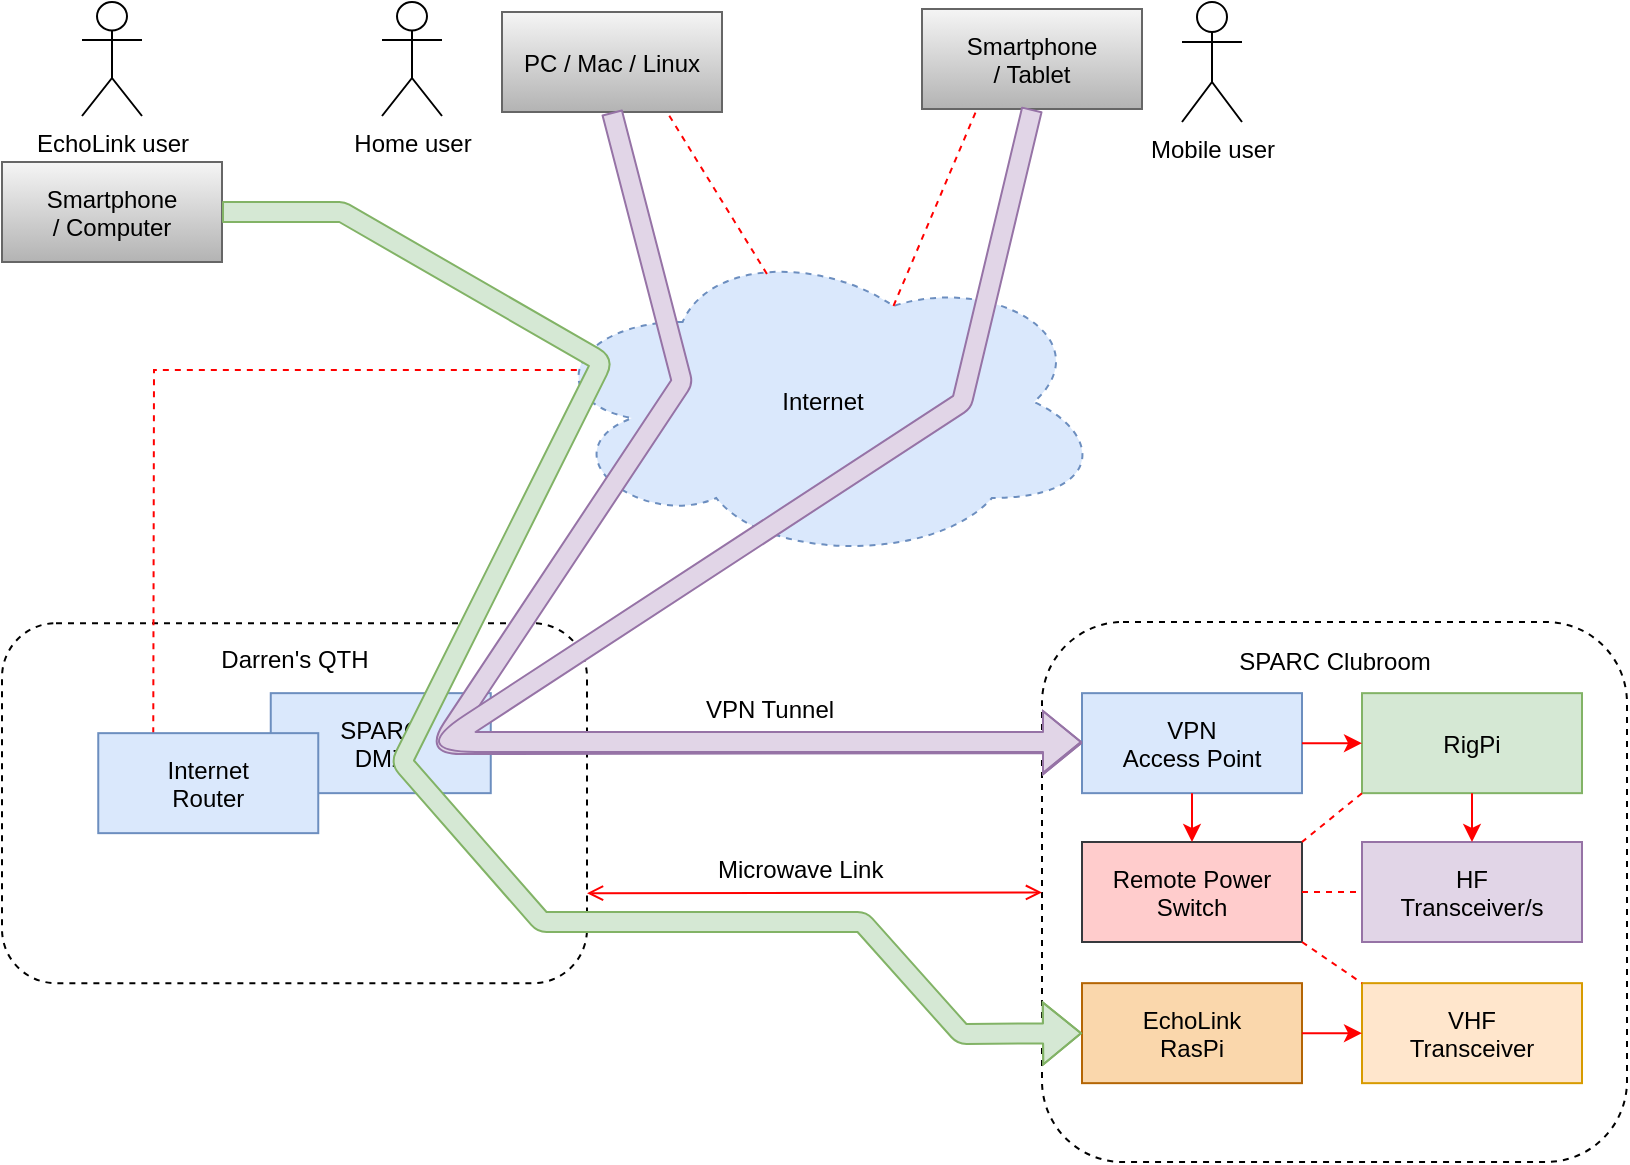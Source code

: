 <mxfile version="14.8.2" type="github" pages="2">
  <diagram id="jS-cDS1oIRtbwLw3VddK" name="Internet VPN access">
    <mxGraphModel dx="1366" dy="793" grid="1" gridSize="10" guides="1" tooltips="1" connect="1" arrows="1" fold="1" page="1" pageScale="1" pageWidth="850" pageHeight="1100" math="0" shadow="0">
      <root>
        <mxCell id="ji-ib_aXSgprgi3HlLDr-0" />
        <mxCell id="ji-ib_aXSgprgi3HlLDr-1" parent="ji-ib_aXSgprgi3HlLDr-0" />
        <mxCell id="u7onlK5NLSed9dLZQC4h-0" value="&lt;div&gt;Darren&#39;s QTH&lt;br&gt;&lt;/div&gt;&lt;div&gt;&lt;br&gt;&lt;/div&gt;&lt;div&gt;&lt;br&gt;&lt;/div&gt;&lt;div&gt;&lt;br&gt;&lt;/div&gt;&lt;div&gt;&lt;br&gt;&lt;/div&gt;&lt;div&gt;&lt;br&gt;&lt;/div&gt;&lt;div&gt;&lt;br&gt;&lt;/div&gt;&lt;div&gt;&lt;br&gt;&lt;/div&gt;&lt;div&gt;&lt;br&gt;&lt;/div&gt;&lt;div&gt;&lt;br&gt;&lt;/div&gt;&lt;div&gt;&lt;br&gt;&lt;/div&gt;" style="rounded=1;whiteSpace=wrap;html=1;dashed=1;" parent="ji-ib_aXSgprgi3HlLDr-1" vertex="1">
          <mxGeometry x="20" y="430.58" width="292.5" height="180" as="geometry" />
        </mxCell>
        <mxCell id="u7onlK5NLSed9dLZQC4h-1" value="&lt;div&gt;SPARC Clubroom&lt;/div&gt;&lt;div&gt;&lt;br&gt;&lt;/div&gt;&lt;div&gt;&lt;br&gt;&lt;/div&gt;&lt;div&gt;&lt;br&gt;&lt;/div&gt;&lt;div&gt;&lt;br&gt;&lt;/div&gt;&lt;div&gt;&lt;br&gt;&lt;/div&gt;&lt;div&gt;&lt;br&gt;&lt;/div&gt;&lt;div&gt;&lt;br&gt;&lt;/div&gt;&lt;div&gt;&lt;br&gt;&lt;/div&gt;&lt;div&gt;&lt;br&gt;&lt;/div&gt;&lt;div&gt;&lt;br&gt;&lt;/div&gt;&lt;div&gt;&lt;br&gt;&lt;/div&gt;&lt;div&gt;&lt;br&gt;&lt;/div&gt;&lt;div&gt;&lt;br&gt;&lt;/div&gt;&lt;div&gt;&lt;br&gt;&lt;/div&gt;&lt;div&gt;&lt;br&gt;&lt;/div&gt;&lt;div&gt;&lt;br&gt;&lt;/div&gt;" style="rounded=1;whiteSpace=wrap;html=1;dashed=1;" parent="ji-ib_aXSgprgi3HlLDr-1" vertex="1">
          <mxGeometry x="540" y="430" width="292.5" height="270" as="geometry" />
        </mxCell>
        <mxCell id="f65WajdW628cxdIKvrmd-12" value="Mobile user" style="shape=umlActor;verticalLabelPosition=bottom;verticalAlign=top;html=1;outlineConnect=0;" parent="ji-ib_aXSgprgi3HlLDr-1" vertex="1">
          <mxGeometry x="610" y="120" width="30" height="60" as="geometry" />
        </mxCell>
        <mxCell id="f65WajdW628cxdIKvrmd-13" value="Home user" style="shape=umlActor;verticalLabelPosition=bottom;verticalAlign=top;html=1;outlineConnect=0;" parent="ji-ib_aXSgprgi3HlLDr-1" vertex="1">
          <mxGeometry x="210" y="120" width="30" height="57" as="geometry" />
        </mxCell>
        <mxCell id="f65WajdW628cxdIKvrmd-23" value="Remote Power&#xa;Switch" style="fillColor=#ffcccc;strokeColor=#36393d;" parent="ji-ib_aXSgprgi3HlLDr-1" vertex="1">
          <mxGeometry x="560" y="540" width="110" height="50" as="geometry" />
        </mxCell>
        <mxCell id="f65WajdW628cxdIKvrmd-32" value="" style="endArrow=none;strokeColor=#FF0000;endFill=0;rounded=0;dashed=1;exitX=0.25;exitY=0;exitDx=0;exitDy=0;entryX=0.07;entryY=0.4;entryDx=0;entryDy=0;entryPerimeter=0;" parent="ji-ib_aXSgprgi3HlLDr-1" source="XMDBYqqmhY5Uk-i6FWlv-5" target="f65WajdW628cxdIKvrmd-38" edge="1">
          <mxGeometry relative="1" as="geometry">
            <mxPoint x="960" y="520.58" as="sourcePoint" />
            <mxPoint x="1250" y="405" as="targetPoint" />
            <Array as="points">
              <mxPoint x="96" y="304" />
            </Array>
          </mxGeometry>
        </mxCell>
        <mxCell id="f65WajdW628cxdIKvrmd-37" value="Microwave Link" style="text;whiteSpace=wrap;html=1;" parent="ji-ib_aXSgprgi3HlLDr-1" vertex="1">
          <mxGeometry x="375.59" y="540" width="110" height="20" as="geometry" />
        </mxCell>
        <mxCell id="f65WajdW628cxdIKvrmd-38" value="Internet" style="ellipse;shape=cloud;whiteSpace=wrap;html=1;dashed=1;rotation=0;fillColor=#dae8fc;strokeColor=#6c8ebf;" parent="ji-ib_aXSgprgi3HlLDr-1" vertex="1">
          <mxGeometry x="290" y="240.0" width="281.18" height="160" as="geometry" />
        </mxCell>
        <mxCell id="f65WajdW628cxdIKvrmd-3" value="Smartphone&#xa;/ Tablet" style="gradientColor=#b3b3b3;fillColor=#f5f5f5;strokeColor=#666666;" parent="ji-ib_aXSgprgi3HlLDr-1" vertex="1">
          <mxGeometry x="480" y="123.5" width="110" height="50" as="geometry" />
        </mxCell>
        <mxCell id="f65WajdW628cxdIKvrmd-5" value="PC / Mac / Linux" style="gradientColor=#b3b3b3;fillColor=#f5f5f5;strokeColor=#666666;" parent="ji-ib_aXSgprgi3HlLDr-1" vertex="1">
          <mxGeometry x="270" y="125" width="110" height="50" as="geometry" />
        </mxCell>
        <mxCell id="f65WajdW628cxdIKvrmd-8" value="RigPi" style="fillColor=#d5e8d4;strokeColor=#82b366;" parent="ji-ib_aXSgprgi3HlLDr-1" vertex="1">
          <mxGeometry x="700" y="465.58" width="110" height="50" as="geometry" />
        </mxCell>
        <mxCell id="u7onlK5NLSed9dLZQC4h-2" value="" style="endArrow=open;html=1;exitX=1;exitY=0.75;exitDx=0;exitDy=0;rounded=0;strokeColor=#FF0000;endFill=1;startArrow=open;startFill=0;" parent="ji-ib_aXSgprgi3HlLDr-1" source="u7onlK5NLSed9dLZQC4h-0" target="u7onlK5NLSed9dLZQC4h-1" edge="1">
          <mxGeometry width="50" height="50" relative="1" as="geometry">
            <mxPoint x="300" y="470" as="sourcePoint" />
            <mxPoint x="350" y="420" as="targetPoint" />
          </mxGeometry>
        </mxCell>
        <mxCell id="f65WajdW628cxdIKvrmd-18" value="HF&#xa;Transceiver/s" style="fillColor=#e1d5e7;strokeColor=#9673a6;" parent="ji-ib_aXSgprgi3HlLDr-1" vertex="1">
          <mxGeometry x="700" y="540" width="110" height="50" as="geometry" />
        </mxCell>
        <mxCell id="XMDBYqqmhY5Uk-i6FWlv-0" value="VPN&#xa;Access Point" style="fillColor=#dae8fc;strokeColor=#6c8ebf;" parent="ji-ib_aXSgprgi3HlLDr-1" vertex="1">
          <mxGeometry x="560" y="465.58" width="110" height="50" as="geometry" />
        </mxCell>
        <mxCell id="XMDBYqqmhY5Uk-i6FWlv-3" value="VPN Tunnel" style="text;whiteSpace=wrap;html=1;" parent="ji-ib_aXSgprgi3HlLDr-1" vertex="1">
          <mxGeometry x="370" y="460" width="110" height="20" as="geometry" />
        </mxCell>
        <mxCell id="XMDBYqqmhY5Uk-i6FWlv-6" value="SPARC&#xa;DMZ" style="fillColor=#dae8fc;strokeColor=#6c8ebf;" parent="ji-ib_aXSgprgi3HlLDr-1" vertex="1">
          <mxGeometry x="154.38" y="465.58" width="110" height="50" as="geometry" />
        </mxCell>
        <mxCell id="XMDBYqqmhY5Uk-i6FWlv-5" value="Internet&#xa;Router" style="fillColor=#dae8fc;strokeColor=#6c8ebf;" parent="ji-ib_aXSgprgi3HlLDr-1" vertex="1">
          <mxGeometry x="68.13" y="485.58" width="110" height="50" as="geometry" />
        </mxCell>
        <mxCell id="XMDBYqqmhY5Uk-i6FWlv-8" value="" style="shape=flexArrow;endArrow=classic;html=1;strokeColor=#9673a6;entryX=0;entryY=0.5;entryDx=0;entryDy=0;exitX=0.5;exitY=1;exitDx=0;exitDy=0;fillColor=#e1d5e7;" parent="ji-ib_aXSgprgi3HlLDr-1" source="f65WajdW628cxdIKvrmd-5" target="XMDBYqqmhY5Uk-i6FWlv-0" edge="1">
          <mxGeometry width="50" height="50" relative="1" as="geometry">
            <mxPoint x="170" y="400" as="sourcePoint" />
            <mxPoint x="220" y="350" as="targetPoint" />
            <Array as="points">
              <mxPoint x="360" y="310" />
              <mxPoint x="240" y="491" />
            </Array>
          </mxGeometry>
        </mxCell>
        <mxCell id="XMDBYqqmhY5Uk-i6FWlv-9" value="" style="shape=flexArrow;endArrow=classic;html=1;strokeColor=#9673a6;exitX=0.5;exitY=1;exitDx=0;exitDy=0;fillColor=#e1d5e7;" parent="ji-ib_aXSgprgi3HlLDr-1" source="f65WajdW628cxdIKvrmd-3" edge="1">
          <mxGeometry width="50" height="50" relative="1" as="geometry">
            <mxPoint x="335" y="185" as="sourcePoint" />
            <mxPoint x="560" y="490" as="targetPoint" />
            <Array as="points">
              <mxPoint x="500" y="320" />
              <mxPoint x="240" y="490" />
            </Array>
          </mxGeometry>
        </mxCell>
        <mxCell id="XMDBYqqmhY5Uk-i6FWlv-13" value="" style="endArrow=none;strokeColor=#FF0000;endFill=0;rounded=0;dashed=1;exitX=0.625;exitY=0.2;exitDx=0;exitDy=0;entryX=0.25;entryY=1;entryDx=0;entryDy=0;exitPerimeter=0;" parent="ji-ib_aXSgprgi3HlLDr-1" source="f65WajdW628cxdIKvrmd-38" target="f65WajdW628cxdIKvrmd-3" edge="1">
          <mxGeometry relative="1" as="geometry">
            <mxPoint x="105.63" y="495.58" as="sourcePoint" />
            <mxPoint x="319.683" y="314" as="targetPoint" />
            <Array as="points" />
          </mxGeometry>
        </mxCell>
        <mxCell id="XMDBYqqmhY5Uk-i6FWlv-14" value="" style="endArrow=none;strokeColor=#FF0000;endFill=0;rounded=0;dashed=1;entryX=0.75;entryY=1;entryDx=0;entryDy=0;exitX=0.4;exitY=0.1;exitDx=0;exitDy=0;exitPerimeter=0;" parent="ji-ib_aXSgprgi3HlLDr-1" source="f65WajdW628cxdIKvrmd-38" target="f65WajdW628cxdIKvrmd-5" edge="1">
          <mxGeometry relative="1" as="geometry">
            <mxPoint x="475.737" y="282" as="sourcePoint" />
            <mxPoint x="517.5" y="183.5" as="targetPoint" />
            <Array as="points" />
          </mxGeometry>
        </mxCell>
        <mxCell id="LylueIG8zUCUzqsILo99-1" value="" style="endArrow=classic;html=1;strokeColor=#FF0000;entryX=0;entryY=0.5;entryDx=0;entryDy=0;exitX=1;exitY=0.5;exitDx=0;exitDy=0;" parent="ji-ib_aXSgprgi3HlLDr-1" source="XMDBYqqmhY5Uk-i6FWlv-0" target="f65WajdW628cxdIKvrmd-8" edge="1">
          <mxGeometry width="50" height="50" relative="1" as="geometry">
            <mxPoint x="620" y="470" as="sourcePoint" />
            <mxPoint x="670" y="420" as="targetPoint" />
          </mxGeometry>
        </mxCell>
        <mxCell id="LylueIG8zUCUzqsILo99-2" value="" style="endArrow=classic;html=1;strokeColor=#FF0000;entryX=0.5;entryY=0;entryDx=0;entryDy=0;exitX=0.5;exitY=1;exitDx=0;exitDy=0;" parent="ji-ib_aXSgprgi3HlLDr-1" source="XMDBYqqmhY5Uk-i6FWlv-0" target="f65WajdW628cxdIKvrmd-23" edge="1">
          <mxGeometry width="50" height="50" relative="1" as="geometry">
            <mxPoint x="420" y="730" as="sourcePoint" />
            <mxPoint x="470" y="680" as="targetPoint" />
          </mxGeometry>
        </mxCell>
        <mxCell id="LylueIG8zUCUzqsILo99-3" value="" style="endArrow=classic;html=1;strokeColor=#FF0000;entryX=0.5;entryY=0;entryDx=0;entryDy=0;exitX=0.5;exitY=1;exitDx=0;exitDy=0;" parent="ji-ib_aXSgprgi3HlLDr-1" source="f65WajdW628cxdIKvrmd-8" target="f65WajdW628cxdIKvrmd-18" edge="1">
          <mxGeometry width="50" height="50" relative="1" as="geometry">
            <mxPoint x="625" y="525.58" as="sourcePoint" />
            <mxPoint x="625" y="550" as="targetPoint" />
          </mxGeometry>
        </mxCell>
        <mxCell id="LylueIG8zUCUzqsILo99-4" value="" style="endArrow=none;strokeColor=#FF0000;endFill=0;rounded=0;dashed=1;exitX=1;exitY=0.5;exitDx=0;exitDy=0;entryX=0;entryY=0.5;entryDx=0;entryDy=0;" parent="ji-ib_aXSgprgi3HlLDr-1" source="f65WajdW628cxdIKvrmd-23" target="f65WajdW628cxdIKvrmd-18" edge="1">
          <mxGeometry relative="1" as="geometry">
            <mxPoint x="475.737" y="282" as="sourcePoint" />
            <mxPoint x="517.5" y="183.5" as="targetPoint" />
            <Array as="points" />
          </mxGeometry>
        </mxCell>
        <mxCell id="LylueIG8zUCUzqsILo99-5" value="" style="endArrow=none;strokeColor=#FF0000;endFill=0;rounded=0;dashed=1;exitX=0;exitY=1;exitDx=0;exitDy=0;entryX=1;entryY=0;entryDx=0;entryDy=0;" parent="ji-ib_aXSgprgi3HlLDr-1" source="f65WajdW628cxdIKvrmd-8" target="f65WajdW628cxdIKvrmd-23" edge="1">
          <mxGeometry relative="1" as="geometry">
            <mxPoint x="485.737" y="292" as="sourcePoint" />
            <mxPoint x="527.5" y="193.5" as="targetPoint" />
            <Array as="points" />
          </mxGeometry>
        </mxCell>
        <mxCell id="xScDZKgTjF2csaJQ4rmY-0" value="EchoLink user" style="shape=umlActor;verticalLabelPosition=bottom;verticalAlign=top;html=1;outlineConnect=0;" parent="ji-ib_aXSgprgi3HlLDr-1" vertex="1">
          <mxGeometry x="60.0" y="120" width="30" height="57" as="geometry" />
        </mxCell>
        <mxCell id="xScDZKgTjF2csaJQ4rmY-1" value="Smartphone&#xa;/ Computer" style="gradientColor=#b3b3b3;fillColor=#f5f5f5;strokeColor=#666666;" parent="ji-ib_aXSgprgi3HlLDr-1" vertex="1">
          <mxGeometry x="20" y="200" width="110" height="50" as="geometry" />
        </mxCell>
        <mxCell id="xScDZKgTjF2csaJQ4rmY-2" value="EchoLink&#xa;RasPi" style="fillColor=#fad7ac;strokeColor=#b46504;" parent="ji-ib_aXSgprgi3HlLDr-1" vertex="1">
          <mxGeometry x="560" y="610.58" width="110" height="50" as="geometry" />
        </mxCell>
        <mxCell id="xScDZKgTjF2csaJQ4rmY-3" value="VHF&#xa;Transceiver" style="fillColor=#ffe6cc;strokeColor=#d79b00;" parent="ji-ib_aXSgprgi3HlLDr-1" vertex="1">
          <mxGeometry x="700" y="610.58" width="110" height="50" as="geometry" />
        </mxCell>
        <mxCell id="xScDZKgTjF2csaJQ4rmY-4" value="" style="shape=flexArrow;endArrow=classic;html=1;strokeColor=#82b366;entryX=0;entryY=0.5;entryDx=0;entryDy=0;exitX=1;exitY=0.5;exitDx=0;exitDy=0;fillColor=#d5e8d4;" parent="ji-ib_aXSgprgi3HlLDr-1" source="xScDZKgTjF2csaJQ4rmY-1" target="xScDZKgTjF2csaJQ4rmY-2" edge="1">
          <mxGeometry width="50" height="50" relative="1" as="geometry">
            <mxPoint x="335" y="185" as="sourcePoint" />
            <mxPoint x="570" y="500.58" as="targetPoint" />
            <Array as="points">
              <mxPoint x="190" y="225" />
              <mxPoint x="320" y="300" />
              <mxPoint x="220" y="500" />
              <mxPoint x="290" y="580" />
              <mxPoint x="450" y="580" />
              <mxPoint x="500" y="636" />
            </Array>
          </mxGeometry>
        </mxCell>
        <mxCell id="xScDZKgTjF2csaJQ4rmY-5" value="" style="endArrow=none;strokeColor=#FF0000;endFill=0;rounded=0;dashed=1;exitX=1;exitY=1;exitDx=0;exitDy=0;entryX=0;entryY=0;entryDx=0;entryDy=0;" parent="ji-ib_aXSgprgi3HlLDr-1" source="f65WajdW628cxdIKvrmd-23" target="xScDZKgTjF2csaJQ4rmY-3" edge="1">
          <mxGeometry relative="1" as="geometry">
            <mxPoint x="680" y="575" as="sourcePoint" />
            <mxPoint x="710" y="575" as="targetPoint" />
            <Array as="points" />
          </mxGeometry>
        </mxCell>
        <mxCell id="xScDZKgTjF2csaJQ4rmY-6" value="" style="endArrow=classic;html=1;strokeColor=#FF0000;entryX=0;entryY=0.5;entryDx=0;entryDy=0;exitX=1;exitY=0.5;exitDx=0;exitDy=0;" parent="ji-ib_aXSgprgi3HlLDr-1" source="xScDZKgTjF2csaJQ4rmY-2" target="xScDZKgTjF2csaJQ4rmY-3" edge="1">
          <mxGeometry width="50" height="50" relative="1" as="geometry">
            <mxPoint x="680" y="500.58" as="sourcePoint" />
            <mxPoint x="710" y="500.58" as="targetPoint" />
          </mxGeometry>
        </mxCell>
      </root>
    </mxGraphModel>
  </diagram>
  <diagram name="Component model" id="e7e014a7-5840-1c2e-5031-d8a46d1fe8dd">
    <mxGraphModel dx="1366" dy="793" grid="1" gridSize="10" guides="1" tooltips="1" connect="1" arrows="1" fold="1" page="1" pageScale="1" pageWidth="1169" pageHeight="826" background="none" math="0" shadow="0">
      <root>
        <mxCell id="0" />
        <mxCell id="1" parent="0" />
        <mxCell id="Jatx1Sg0KDeG-h9sxKiy-35" value="&lt;div&gt;Raspberry Pi&lt;/div&gt;&lt;div&gt;&lt;br&gt;&lt;/div&gt;&lt;div&gt;&lt;br&gt;&lt;/div&gt;&lt;div&gt;&lt;br&gt;&lt;/div&gt;&lt;div&gt;&lt;br&gt;&lt;/div&gt;&lt;div&gt;&lt;br&gt;&lt;/div&gt;" style="rounded=1;whiteSpace=wrap;html=1;dashed=1;" parent="1" vertex="1">
          <mxGeometry x="785" y="670" width="160" height="102.99" as="geometry" />
        </mxCell>
        <mxCell id="2" value="Remote users" style="swimlane;whiteSpace=wrap" parent="1" vertex="1">
          <mxGeometry x="164.5" y="128" width="280" height="662" as="geometry" />
        </mxCell>
        <mxCell id="7" value="Smartphone" style="gradientColor=#b3b3b3;fillColor=#f5f5f5;strokeColor=#666666;" parent="2" vertex="1">
          <mxGeometry x="105.5" y="72" width="110" height="50" as="geometry" />
        </mxCell>
        <mxCell id="8" value="Tablet / iPad" style="gradientColor=#b3b3b3;fillColor=#f5f5f5;strokeColor=#666666;" parent="2" vertex="1">
          <mxGeometry x="105.5" y="182" width="110" height="50" as="geometry" />
        </mxCell>
        <mxCell id="10" value="PC / Mac / Linux" style="gradientColor=#b3b3b3;fillColor=#f5f5f5;strokeColor=#666666;" parent="2" vertex="1">
          <mxGeometry x="105.5" y="292" width="110" height="50" as="geometry" />
        </mxCell>
        <mxCell id="OGV8DVCKY-BIK93FE5To-33" value="EchoLink user" style="shape=umlActor;verticalLabelPosition=bottom;verticalAlign=top;html=1;outlineConnect=0;" parent="2" vertex="1">
          <mxGeometry x="35.5" y="562" width="30" height="57" as="geometry" />
        </mxCell>
        <mxCell id="-9qf--mRqviZXtkBYHyY-33" value="Smartphone&#xa;/ Computer" style="gradientColor=#b3b3b3;fillColor=#f5f5f5;strokeColor=#666666;" parent="2" vertex="1">
          <mxGeometry x="105.5" y="582" width="110" height="50" as="geometry" />
        </mxCell>
        <mxCell id="5Iyu8BX9_2CVJd1CaVNz-55" value="VPN&#xa;Client" style="fillColor=#dae8fc;strokeColor=#6c8ebf;" parent="2" vertex="1">
          <mxGeometry x="185.5" y="112" width="44.5" height="28" as="geometry" />
        </mxCell>
        <mxCell id="5Iyu8BX9_2CVJd1CaVNz-57" value="VPN&#xa;Client" style="fillColor=#dae8fc;strokeColor=#6c8ebf;" parent="2" vertex="1">
          <mxGeometry x="185.5" y="332" width="44.5" height="28" as="geometry" />
        </mxCell>
        <mxCell id="ltifgHDbydr0pbYG_te0-41" value="Digi&#xa;Modes" style="fillColor=#ffff88;strokeColor=#36393d;" parent="2" vertex="1">
          <mxGeometry x="141" y="388" width="44.5" height="28" as="geometry" />
        </mxCell>
        <mxCell id="ltifgHDbydr0pbYG_te0-42" value="Mumble&#xa;Client" style="fillColor=#d5e8d4;strokeColor=#82b366;gradientColor=#97d077;" parent="2" vertex="1">
          <mxGeometry x="141" y="112" width="44.5" height="28" as="geometry" />
        </mxCell>
        <mxCell id="ltifgHDbydr0pbYG_te0-43" value="Web&#xa;Browser" style="fillColor=#dae8fc;strokeColor=#6c8ebf;gradientColor=#7ea6e0;" parent="2" vertex="1">
          <mxGeometry x="96.5" y="112" width="44.5" height="28" as="geometry" />
        </mxCell>
        <mxCell id="ltifgHDbydr0pbYG_te0-44" value="Mumble&#xa;Client" style="fillColor=#d5e8d4;strokeColor=#82b366;gradientColor=#97d077;" parent="2" vertex="1">
          <mxGeometry x="141" y="222" width="44.5" height="28" as="geometry" />
        </mxCell>
        <mxCell id="ltifgHDbydr0pbYG_te0-45" value="Web&#xa;Browser" style="fillColor=#dae8fc;strokeColor=#6c8ebf;gradientColor=#7ea6e0;" parent="2" vertex="1">
          <mxGeometry x="96.5" y="222" width="44.5" height="28" as="geometry" />
        </mxCell>
        <mxCell id="ltifgHDbydr0pbYG_te0-46" value="Mumble&#xa;Client" style="fillColor=#d5e8d4;strokeColor=#82b366;gradientColor=#97d077;" parent="2" vertex="1">
          <mxGeometry x="141" y="332" width="44.5" height="28" as="geometry" />
        </mxCell>
        <mxCell id="ltifgHDbydr0pbYG_te0-47" value="Web&#xa;Browser" style="fillColor=#dae8fc;strokeColor=#6c8ebf;gradientColor=#7ea6e0;" parent="2" vertex="1">
          <mxGeometry x="96.5" y="332" width="44.5" height="28" as="geometry" />
        </mxCell>
        <mxCell id="ltifgHDbydr0pbYG_te0-49" value="VNC&#xa;Client" style="fillColor=#f8cecc;strokeColor=#b85450;gradientColor=#ea6b66;" parent="2" vertex="1">
          <mxGeometry x="95.5" y="360" width="44.5" height="28" as="geometry" />
        </mxCell>
        <mxCell id="ltifgHDbydr0pbYG_te0-52" value="VNC&#xa;Client" style="fillColor=#f8cecc;strokeColor=#b85450;gradientColor=#ea6b66;" parent="2" vertex="1">
          <mxGeometry x="95.5" y="250" width="44.5" height="28" as="geometry" />
        </mxCell>
        <mxCell id="4Cmd69NsPVWSAvO28QD8-42" value="Home user" style="shape=umlActor;verticalLabelPosition=bottom;verticalAlign=top;html=1;outlineConnect=0;" parent="2" vertex="1">
          <mxGeometry x="35.5" y="250" width="30" height="57" as="geometry" />
        </mxCell>
        <mxCell id="ltifgHDbydr0pbYG_te0-55" value="VH&#xa;Client" style="fillColor=#f5f5f5;strokeColor=#666666;gradientColor=#b3b3b3;" parent="2" vertex="1">
          <mxGeometry x="95.5" y="388" width="44.5" height="28" as="geometry" />
        </mxCell>
        <mxCell id="3" value="Rig Control" style="swimlane;whiteSpace=wrap" parent="1" vertex="1">
          <mxGeometry x="725" y="128" width="280" height="662" as="geometry" />
        </mxCell>
        <mxCell id="Jatx1Sg0KDeG-h9sxKiy-33" value="EchoLink&#xa;Server" style="fillColor=#ffcd28;strokeColor=#d79b00;gradientColor=#ffa500;" parent="3" vertex="1">
          <mxGeometry x="85.5" y="582" width="110" height="50" as="geometry" />
        </mxCell>
        <mxCell id="5Iyu8BX9_2CVJd1CaVNz-58" value="" style="rounded=1;whiteSpace=wrap;html=1;dashed=1;" parent="3" vertex="1">
          <mxGeometry x="-160" y="210" width="240" height="100" as="geometry" />
        </mxCell>
        <mxCell id="4Cmd69NsPVWSAvO28QD8-57" value="&lt;div&gt;Raspberry Pi&lt;/div&gt;&lt;div&gt;&lt;br&gt;&lt;/div&gt;&lt;div&gt;&lt;br&gt;&lt;/div&gt;&lt;div&gt;&lt;br&gt;&lt;/div&gt;&lt;div&gt;&lt;br&gt;&lt;/div&gt;&lt;div&gt;&lt;br&gt;&lt;/div&gt;&lt;div&gt;&lt;br&gt;&lt;/div&gt;&lt;div&gt;&lt;br&gt;&lt;/div&gt;&lt;div&gt;&lt;br&gt;&lt;/div&gt;&lt;div&gt;&lt;br&gt;&lt;/div&gt;&lt;div&gt;&lt;br&gt;&lt;/div&gt;&lt;div&gt;&lt;br&gt;&lt;/div&gt;&lt;div&gt;&lt;br&gt;&lt;/div&gt;&lt;div&gt;&lt;br&gt;&lt;/div&gt;&lt;div&gt;&lt;br&gt;&lt;/div&gt;&lt;div&gt;&lt;br&gt;&lt;/div&gt;&lt;div&gt;&lt;br&gt;&lt;/div&gt;&lt;div&gt;&lt;br&gt;&lt;/div&gt;&lt;div&gt;&lt;br&gt;&lt;/div&gt;&lt;div&gt;&lt;br&gt;&lt;/div&gt;&lt;div&gt;&lt;br&gt;&lt;/div&gt;&lt;div&gt;&lt;br&gt;&lt;/div&gt;" style="rounded=1;whiteSpace=wrap;html=1;dashed=1;" parent="3" vertex="1">
          <mxGeometry x="60" y="82" width="160" height="340" as="geometry" />
        </mxCell>
        <mxCell id="16" value="Mumble&#xa;VOIP Server" style="fillColor=#d5e8d4;strokeColor=#82b366;gradientColor=#97d077;" parent="3" vertex="1">
          <mxGeometry x="85" y="194" width="110" height="50" as="geometry" />
        </mxCell>
        <mxCell id="18" value="VNC&#xa;Desktop" style="fillColor=#f8cecc;strokeColor=#b85450;gradientColor=#ea6b66;" parent="3" vertex="1">
          <mxGeometry x="85" y="274" width="110" height="50" as="geometry" />
        </mxCell>
        <mxCell id="30" value="VH-USB&#xa;Server" style="fillColor=#f5f5f5;strokeColor=#666666;gradientColor=#b3b3b3;" parent="3" vertex="1">
          <mxGeometry x="85" y="354" width="110" height="50" as="geometry" />
        </mxCell>
        <mxCell id="ltifgHDbydr0pbYG_te0-33" value="RigPi&#xa;Web interface" style="fillColor=#dae8fc;strokeColor=#6c8ebf;gradientColor=#7ea6e0;" parent="3" vertex="1">
          <mxGeometry x="85" y="112" width="110" height="50" as="geometry" />
        </mxCell>
        <mxCell id="ltifgHDbydr0pbYG_te0-40" value="Digi&#xa;Modes" style="fillColor=#ffff88;strokeColor=#36393d;" parent="3" vertex="1">
          <mxGeometry x="165" y="310" width="44.5" height="28" as="geometry" />
        </mxCell>
        <mxCell id="LdQ5FyRylXNJH5AN5xei-41" value="&lt;div&gt;Node Red&lt;/div&gt;&lt;div&gt;(Controls)&lt;br&gt;&lt;/div&gt;" style="shape=hexagon;perimeter=hexagonPerimeter2;whiteSpace=wrap;html=1;fixedSize=1;fillColor=#f8cecc;strokeColor=#b85450;" vertex="1" parent="3">
          <mxGeometry x="45" y="442" width="87" height="40" as="geometry" />
        </mxCell>
        <mxCell id="LdQ5FyRylXNJH5AN5xei-43" value="" style="endArrow=none;endFill=0;rounded=1;dashed=1;entryX=1;entryY=0.5;entryDx=0;entryDy=0;exitX=0.5;exitY=1;exitDx=0;exitDy=0;strokeColor=#CC6600;" edge="1" parent="3" source="4Cmd69NsPVWSAvO28QD8-57" target="LdQ5FyRylXNJH5AN5xei-41">
          <mxGeometry relative="1" as="geometry">
            <mxPoint x="184.08" y="430.98" as="sourcePoint" />
            <mxPoint x="262.5" y="482" as="targetPoint" />
            <Array as="points">
              <mxPoint x="145" y="462" />
            </Array>
          </mxGeometry>
        </mxCell>
        <mxCell id="4" value="Club Station" style="swimlane;whiteSpace=wrap" parent="1" vertex="1">
          <mxGeometry x="1004.5" y="128" width="280" height="662" as="geometry" />
        </mxCell>
        <mxCell id="Jatx1Sg0KDeG-h9sxKiy-34" value="Alinco VHF&#xa;DR-135" style="fillColor=#e6d0de;strokeColor=#996185;gradientColor=#d5739d;" parent="4" vertex="1">
          <mxGeometry x="95.5" y="582" width="110" height="50" as="geometry" />
        </mxCell>
        <mxCell id="4Cmd69NsPVWSAvO28QD8-48" value="Icom&#xa;IC-7300" style="fillColor=#e6d0de;strokeColor=#996185;gradientColor=#d5739d;" parent="4" vertex="1">
          <mxGeometry x="95.5" y="182" width="110" height="50" as="geometry" />
        </mxCell>
        <mxCell id="4Cmd69NsPVWSAvO28QD8-49" value="Yaesu&#xa;FT-991A" style="fillColor=#e6d0de;strokeColor=#996185;gradientColor=#d5739d;" parent="4" vertex="1">
          <mxGeometry x="95.5" y="262" width="110" height="50" as="geometry" />
        </mxCell>
        <mxCell id="4Cmd69NsPVWSAvO28QD8-73" value="Antenna&#xa;Rotator" style="fillColor=#fff2cc;strokeColor=#d6b656;gradientColor=#ffd966;" parent="4" vertex="1">
          <mxGeometry x="95.5" y="342" width="110" height="50" as="geometry" />
        </mxCell>
        <mxCell id="4Cmd69NsPVWSAvO28QD8-75" value="" style="endArrow=none;strokeColor=#CC6600;rounded=1;dashed=1;exitX=1;exitY=0.5;exitDx=0;exitDy=0;endFill=0;" parent="4" source="4Cmd69NsPVWSAvO28QD8-49" edge="1">
          <mxGeometry relative="1" as="geometry">
            <mxPoint x="15.5" y="412" as="sourcePoint" />
            <mxPoint x="245.5" y="287" as="targetPoint" />
            <Array as="points" />
          </mxGeometry>
        </mxCell>
        <mxCell id="LdQ5FyRylXNJH5AN5xei-45" value="Antenna&#xa;Switch" style="fillColor=#fff2cc;strokeColor=#d6b656;gradientColor=#ffd966;" vertex="1" parent="4">
          <mxGeometry x="95.5" y="422" width="110" height="50" as="geometry" />
        </mxCell>
        <mxCell id="4Cmd69NsPVWSAvO28QD8-41" value="Mobile user" style="shape=umlActor;verticalLabelPosition=bottom;verticalAlign=top;html=1;outlineConnect=0;" parent="1" vertex="1">
          <mxGeometry x="200" y="260" width="30" height="60" as="geometry" />
        </mxCell>
        <mxCell id="4Cmd69NsPVWSAvO28QD8-50" value="Network Access" style="swimlane;whiteSpace=wrap" parent="1" vertex="1">
          <mxGeometry x="445" y="128" width="280" height="662" as="geometry" />
        </mxCell>
        <mxCell id="4Cmd69NsPVWSAvO28QD8-59" value="&lt;div&gt;Internet&lt;/div&gt;&lt;div&gt;&lt;br&gt;&lt;/div&gt;&lt;div&gt;&lt;br&gt;&lt;/div&gt;" style="ellipse;shape=cloud;whiteSpace=wrap;html=1;dashed=1;rotation=0;fillColor=#dae8fc;strokeColor=#6c8ebf;" parent="4Cmd69NsPVWSAvO28QD8-50" vertex="1">
          <mxGeometry x="13.11" y="-30" width="86.89" height="690" as="geometry" />
        </mxCell>
        <mxCell id="5Iyu8BX9_2CVJd1CaVNz-33" value="&lt;div&gt;Darren&#39;s QTH&lt;br&gt;&lt;/div&gt;&lt;div&gt;&lt;br&gt;&lt;/div&gt;&lt;div&gt;&lt;br&gt;&lt;/div&gt;&lt;div&gt;&lt;br&gt;&lt;/div&gt;&lt;div&gt;&lt;br&gt;&lt;/div&gt;&lt;div&gt;&lt;br&gt;&lt;/div&gt;&lt;div&gt;&lt;br&gt;&lt;/div&gt;&lt;div&gt;&lt;br&gt;&lt;/div&gt;" style="rounded=1;whiteSpace=wrap;html=1;dashed=1;" parent="4Cmd69NsPVWSAvO28QD8-50" vertex="1">
          <mxGeometry x="45" y="382" width="213.75" height="128" as="geometry" />
        </mxCell>
        <mxCell id="5Iyu8BX9_2CVJd1CaVNz-34" value="SPARC&#xa;DMZ" style="fillColor=#dae8fc;strokeColor=#6c8ebf;" parent="4Cmd69NsPVWSAvO28QD8-50" vertex="1">
          <mxGeometry x="136.25" y="442" width="110" height="50" as="geometry" />
        </mxCell>
        <mxCell id="5Iyu8BX9_2CVJd1CaVNz-35" value="Internet&#xa;Router" style="fillColor=#dae8fc;strokeColor=#6c8ebf;" parent="4Cmd69NsPVWSAvO28QD8-50" vertex="1">
          <mxGeometry x="56.25" y="412" width="110" height="50" as="geometry" />
        </mxCell>
        <mxCell id="4Cmd69NsPVWSAvO28QD8-62" value="" style="shape=cylinder3;whiteSpace=wrap;html=1;boundedLbl=1;backgroundOutline=1;size=5.245;dashed=1;rotation=-90;fillColor=#b1ddf0;strokeColor=#10739e;" parent="4Cmd69NsPVWSAvO28QD8-50" vertex="1">
          <mxGeometry x="118.54" y="128.58" width="31.84" height="262.83" as="geometry" />
        </mxCell>
        <mxCell id="5Iyu8BX9_2CVJd1CaVNz-52" value="" style="endArrow=classic;html=1;entryX=0.5;entryY=1;entryDx=0;entryDy=0;exitX=0.5;exitY=0;exitDx=0;exitDy=0;strokeColor=#FF0000;" parent="4Cmd69NsPVWSAvO28QD8-50" source="5Iyu8BX9_2CVJd1CaVNz-34" target="33" edge="1">
          <mxGeometry width="50" height="50" relative="1" as="geometry">
            <mxPoint x="485.5" y="617" as="sourcePoint" />
            <mxPoint x="665" y="617" as="targetPoint" />
          </mxGeometry>
        </mxCell>
        <mxCell id="4Cmd69NsPVWSAvO28QD8-63" value="VPN Tunnel" style="text;whiteSpace=wrap;html=1;" parent="4Cmd69NsPVWSAvO28QD8-50" vertex="1">
          <mxGeometry x="25" y="250.01" width="75" height="20" as="geometry" />
        </mxCell>
        <mxCell id="33" value="VPN&#xa;Server" style="fillColor=#dae8fc;strokeColor=#6c8ebf;" parent="4Cmd69NsPVWSAvO28QD8-50" vertex="1">
          <mxGeometry x="136.25" y="235" width="110" height="50" as="geometry" />
        </mxCell>
        <mxCell id="ltifgHDbydr0pbYG_te0-38" value="DNS" style="ellipse;shape=cloud;whiteSpace=wrap;html=1;dashed=1;rotation=0;fillColor=#ffe6cc;strokeColor=#d79b00;" parent="4Cmd69NsPVWSAvO28QD8-50" vertex="1">
          <mxGeometry x="136.25" y="32" width="110" height="58" as="geometry" />
        </mxCell>
        <mxCell id="ltifgHDbydr0pbYG_te0-62" value="" style="endArrow=classic;html=1;entryX=0.75;entryY=1;entryDx=0;entryDy=0;exitX=0.75;exitY=0;exitDx=0;exitDy=0;strokeColor=#009900;" parent="4Cmd69NsPVWSAvO28QD8-50" source="5Iyu8BX9_2CVJd1CaVNz-34" target="33" edge="1">
          <mxGeometry width="50" height="50" relative="1" as="geometry">
            <mxPoint x="201.25" y="452" as="sourcePoint" />
            <mxPoint x="201.25" y="295" as="targetPoint" />
          </mxGeometry>
        </mxCell>
        <mxCell id="ltifgHDbydr0pbYG_te0-63" value="" style="endArrow=classic;html=1;entryX=0.25;entryY=0;entryDx=0;entryDy=0;exitX=0.75;exitY=1;exitDx=0;exitDy=0;strokeColor=#009900;" parent="4Cmd69NsPVWSAvO28QD8-50" source="4Cmd69NsPVWSAvO28QD8-63" target="5Iyu8BX9_2CVJd1CaVNz-35" edge="1">
          <mxGeometry width="50" height="50" relative="1" as="geometry">
            <mxPoint x="228.75" y="452" as="sourcePoint" />
            <mxPoint x="228.75" y="295" as="targetPoint" />
          </mxGeometry>
        </mxCell>
        <mxCell id="LdQ5FyRylXNJH5AN5xei-33" value="&lt;div&gt;Google Calendar&lt;br&gt;&lt;/div&gt;&amp;nbsp;(Booking)" style="ellipse;shape=cloud;whiteSpace=wrap;html=1;dashed=1;rotation=0;fillColor=#d5e8d4;strokeColor=#82b366;" vertex="1" parent="4Cmd69NsPVWSAvO28QD8-50">
          <mxGeometry x="136.25" y="90" width="110" height="58" as="geometry" />
        </mxCell>
        <mxCell id="LdQ5FyRylXNJH5AN5xei-34" value="&lt;div&gt;Google Sheets&lt;/div&gt;&lt;div&gt;(Logging)&lt;/div&gt;" style="ellipse;shape=cloud;whiteSpace=wrap;html=1;dashed=1;rotation=0;fillColor=#d5e8d4;strokeColor=#82b366;" vertex="1" parent="4Cmd69NsPVWSAvO28QD8-50">
          <mxGeometry x="136.25" y="148" width="110" height="58" as="geometry" />
        </mxCell>
        <mxCell id="LdQ5FyRylXNJH5AN5xei-35" value="&lt;div align=&quot;center&quot;&gt;Existing EchoLink Traffic&lt;/div&gt;" style="text;whiteSpace=wrap;html=1;align=center;" vertex="1" parent="4Cmd69NsPVWSAvO28QD8-50">
          <mxGeometry x="106.87" y="592" width="90" height="38" as="geometry" />
        </mxCell>
        <mxCell id="4Cmd69NsPVWSAvO28QD8-56" value="Remote Power&#xa;Switch" style="fillColor=#ffcccc;strokeColor=#36393d;" parent="1" vertex="1">
          <mxGeometry x="950" y="600" width="110" height="50" as="geometry" />
        </mxCell>
        <mxCell id="4Cmd69NsPVWSAvO28QD8-67" value="" style="edgeStyle=elbowEdgeStyle;elbow=horizontal;endArrow=classic;rounded=1;entryX=0;entryY=0.5;entryDx=0;entryDy=0;strokeColor=#FF0000;" parent="1" target="4Cmd69NsPVWSAvO28QD8-56" edge="1">
          <mxGeometry width="100" height="100" relative="1" as="geometry">
            <mxPoint x="690" y="388" as="sourcePoint" />
            <mxPoint x="820" y="495" as="targetPoint" />
            <Array as="points">
              <mxPoint x="760" y="440" />
              <mxPoint x="740" y="360" />
              <mxPoint x="760" y="380" />
              <mxPoint x="750" y="470" />
              <mxPoint x="750" y="450" />
              <mxPoint x="720" y="420" />
              <mxPoint x="760" y="520" />
              <mxPoint x="330" y="529" />
              <mxPoint x="274.5" y="458" />
            </Array>
          </mxGeometry>
        </mxCell>
        <mxCell id="32" value="" style="endArrow=none;endFill=0;rounded=1;dashed=1;entryX=0.25;entryY=0;entryDx=0;entryDy=0;exitX=0.713;exitY=0.997;exitDx=0;exitDy=0;strokeColor=#CC6600;exitPerimeter=0;" parent="1" source="4Cmd69NsPVWSAvO28QD8-57" target="4Cmd69NsPVWSAvO28QD8-56" edge="1">
          <mxGeometry relative="1" as="geometry">
            <mxPoint x="930" y="570" as="sourcePoint" />
            <mxPoint x="837.5" y="730" as="targetPoint" />
            <Array as="points">
              <mxPoint x="899" y="570" />
              <mxPoint x="978" y="570" />
            </Array>
          </mxGeometry>
        </mxCell>
        <mxCell id="4Cmd69NsPVWSAvO28QD8-68" value="" style="endArrow=none;strokeColor=#CC6600;rounded=1;exitX=1;exitY=0.5;exitDx=0;exitDy=0;entryX=1;entryY=0.5;entryDx=0;entryDy=0;dashed=1;endFill=0;" parent="1" source="4Cmd69NsPVWSAvO28QD8-48" target="4Cmd69NsPVWSAvO28QD8-56" edge="1">
          <mxGeometry relative="1" as="geometry">
            <mxPoint x="875" y="538" as="sourcePoint" />
            <mxPoint x="1100" y="602" as="targetPoint" />
            <Array as="points">
              <mxPoint x="1250" y="335" />
              <mxPoint x="1250" y="625" />
            </Array>
          </mxGeometry>
        </mxCell>
        <mxCell id="4Cmd69NsPVWSAvO28QD8-76" value="" style="edgeStyle=elbowEdgeStyle;elbow=horizontal;strokeColor=#B266FF;endArrow=classic;rounded=1;entryX=0;entryY=0.5;entryDx=0;entryDy=0;exitX=1;exitY=0.75;exitDx=0;exitDy=0;" parent="1" source="4Cmd69NsPVWSAvO28QD8-57" target="4Cmd69NsPVWSAvO28QD8-73" edge="1">
          <mxGeometry width="100" height="100" relative="1" as="geometry">
            <mxPoint x="900" y="545.58" as="sourcePoint" />
            <mxPoint x="1210" y="607.58" as="targetPoint" />
            <Array as="points">
              <mxPoint x="1040" y="440" />
              <mxPoint x="720" y="641.58" />
              <mxPoint x="664.5" y="570.58" />
            </Array>
          </mxGeometry>
        </mxCell>
        <mxCell id="4Cmd69NsPVWSAvO28QD8-77" value="" style="edgeStyle=elbowEdgeStyle;elbow=horizontal;strokeColor=#B266FF;endArrow=classic;rounded=1;entryX=0;entryY=0.5;entryDx=0;entryDy=0;exitX=1;exitY=0.5;exitDx=0;exitDy=0;" parent="1" source="4Cmd69NsPVWSAvO28QD8-57" target="4Cmd69NsPVWSAvO28QD8-49" edge="1">
          <mxGeometry width="100" height="100" relative="1" as="geometry">
            <mxPoint x="930" y="495" as="sourcePoint" />
            <mxPoint x="1110" y="415" as="targetPoint" />
            <Array as="points">
              <mxPoint x="1040" y="405" />
              <mxPoint x="730" y="651.58" />
              <mxPoint x="674.5" y="580.58" />
            </Array>
          </mxGeometry>
        </mxCell>
        <mxCell id="4Cmd69NsPVWSAvO28QD8-79" value="" style="edgeStyle=elbowEdgeStyle;elbow=horizontal;endArrow=classic;rounded=1;entryX=0;entryY=0.5;entryDx=0;entryDy=0;exitX=1;exitY=0.5;exitDx=0;exitDy=0;strokeColor=#B266FF;" parent="1" source="4Cmd69NsPVWSAvO28QD8-57" target="4Cmd69NsPVWSAvO28QD8-48" edge="1">
          <mxGeometry width="100" height="100" relative="1" as="geometry">
            <mxPoint x="930.5" y="402.5" as="sourcePoint" />
            <mxPoint x="1110" y="347.5" as="targetPoint" />
            <Array as="points">
              <mxPoint x="1040" y="380" />
              <mxPoint x="750" y="671.58" />
              <mxPoint x="694.5" y="600.58" />
            </Array>
          </mxGeometry>
        </mxCell>
        <mxCell id="Jatx1Sg0KDeG-h9sxKiy-36" value="" style="endArrow=classic;html=1;entryX=0;entryY=0.5;entryDx=0;entryDy=0;exitX=1;exitY=0.5;exitDx=0;exitDy=0;strokeColor=#B266FF;" parent="1" source="Jatx1Sg0KDeG-h9sxKiy-33" target="Jatx1Sg0KDeG-h9sxKiy-34" edge="1">
          <mxGeometry width="50" height="50" relative="1" as="geometry">
            <mxPoint x="670" y="530" as="sourcePoint" />
            <mxPoint x="720" y="480" as="targetPoint" />
          </mxGeometry>
        </mxCell>
        <mxCell id="5Iyu8BX9_2CVJd1CaVNz-43" value="" style="edgeStyle=elbowEdgeStyle;elbow=horizontal;strokeColor=#0000FF;endArrow=classic;rounded=1;entryX=0.5;entryY=1;entryDx=0;entryDy=0;exitX=1;exitY=0.5;exitDx=0;exitDy=0;" parent="1" source="-9qf--mRqviZXtkBYHyY-33" target="5Iyu8BX9_2CVJd1CaVNz-35" edge="1">
          <mxGeometry width="100" height="100" relative="1" as="geometry">
            <mxPoint x="659.34" y="433" as="sourcePoint" />
            <mxPoint x="960" y="635" as="targetPoint" />
            <Array as="points">
              <mxPoint x="556" y="650" />
              <mxPoint x="340" y="539" />
              <mxPoint x="284.5" y="468" />
            </Array>
          </mxGeometry>
        </mxCell>
        <mxCell id="5Iyu8BX9_2CVJd1CaVNz-44" value="" style="edgeStyle=elbowEdgeStyle;elbow=horizontal;strokeColor=#0000FF;endArrow=classic;rounded=1;entryX=0;entryY=0.5;entryDx=0;entryDy=0;exitX=0.5;exitY=1;exitDx=0;exitDy=0;" parent="1" source="5Iyu8BX9_2CVJd1CaVNz-34" target="Jatx1Sg0KDeG-h9sxKiy-33" edge="1">
          <mxGeometry width="100" height="100" relative="1" as="geometry">
            <mxPoint x="410" y="745" as="sourcePoint" />
            <mxPoint x="566.25" y="600" as="targetPoint" />
            <Array as="points">
              <mxPoint x="636" y="670" />
              <mxPoint x="350" y="549" />
              <mxPoint x="294.5" y="478" />
            </Array>
          </mxGeometry>
        </mxCell>
        <mxCell id="5Iyu8BX9_2CVJd1CaVNz-45" value="" style="edgeStyle=elbowEdgeStyle;elbow=horizontal;strokeColor=#FF0000;endArrow=classic;rounded=1;entryX=0.5;entryY=0;entryDx=0;entryDy=0;exitX=1;exitY=0.25;exitDx=0;exitDy=0;" parent="1" source="8" target="5Iyu8BX9_2CVJd1CaVNz-35" edge="1">
          <mxGeometry width="100" height="100" relative="1" as="geometry">
            <mxPoint x="410" y="745" as="sourcePoint" />
            <mxPoint x="566.25" y="600" as="targetPoint" />
            <Array as="points">
              <mxPoint x="556" y="400" />
              <mxPoint x="350" y="549" />
              <mxPoint x="294.5" y="478" />
            </Array>
          </mxGeometry>
        </mxCell>
        <mxCell id="5Iyu8BX9_2CVJd1CaVNz-46" value="" style="edgeStyle=elbowEdgeStyle;elbow=horizontal;strokeColor=#FF0000;endArrow=classic;rounded=1;exitX=1;exitY=0.25;exitDx=0;exitDy=0;entryX=0.5;entryY=0;entryDx=0;entryDy=0;" parent="1" source="7" target="5Iyu8BX9_2CVJd1CaVNz-35" edge="1">
          <mxGeometry width="100" height="100" relative="1" as="geometry">
            <mxPoint x="410" y="415" as="sourcePoint" />
            <mxPoint x="600" y="460" as="targetPoint" />
            <Array as="points">
              <mxPoint x="556" y="420" />
              <mxPoint x="360" y="559" />
              <mxPoint x="304.5" y="488" />
            </Array>
          </mxGeometry>
        </mxCell>
        <mxCell id="5Iyu8BX9_2CVJd1CaVNz-47" value="" style="edgeStyle=elbowEdgeStyle;elbow=horizontal;strokeColor=#FF0000;endArrow=classic;rounded=1;exitX=1;exitY=0.5;exitDx=0;exitDy=0;entryX=0.5;entryY=0;entryDx=0;entryDy=0;" parent="1" source="10" target="5Iyu8BX9_2CVJd1CaVNz-35" edge="1">
          <mxGeometry width="100" height="100" relative="1" as="geometry">
            <mxPoint x="410" y="415" as="sourcePoint" />
            <mxPoint x="610" y="400" as="targetPoint" />
            <Array as="points">
              <mxPoint x="556" y="490" />
              <mxPoint x="360" y="559" />
              <mxPoint x="304.5" y="488" />
            </Array>
          </mxGeometry>
        </mxCell>
        <mxCell id="5Iyu8BX9_2CVJd1CaVNz-56" value="VPN&#xa;Client" style="fillColor=#dae8fc;strokeColor=#6c8ebf;" parent="1" vertex="1">
          <mxGeometry x="350" y="350" width="44.5" height="28" as="geometry" />
        </mxCell>
        <mxCell id="5Iyu8BX9_2CVJd1CaVNz-59" value="" style="edgeStyle=elbowEdgeStyle;elbow=horizontal;strokeColor=#FF0000;endArrow=classic;rounded=1;entryX=0;entryY=0.5;entryDx=0;entryDy=0;exitX=1;exitY=0.5;exitDx=0;exitDy=0;" parent="1" source="33" target="ltifgHDbydr0pbYG_te0-33" edge="1">
          <mxGeometry width="100" height="100" relative="1" as="geometry">
            <mxPoint x="700" y="398" as="sourcePoint" />
            <mxPoint x="960" y="635" as="targetPoint" />
            <Array as="points">
              <mxPoint x="760" y="380" />
              <mxPoint x="750" y="370" />
              <mxPoint x="770" y="390" />
              <mxPoint x="760" y="480" />
              <mxPoint x="760" y="460" />
              <mxPoint x="730" y="430" />
              <mxPoint x="770" y="530" />
              <mxPoint x="340" y="539" />
              <mxPoint x="284.5" y="468" />
            </Array>
          </mxGeometry>
        </mxCell>
        <mxCell id="ltifgHDbydr0pbYG_te0-34" value="" style="edgeStyle=elbowEdgeStyle;elbow=horizontal;strokeColor=#FF0000;endArrow=classic;rounded=1;entryX=0;entryY=0.5;entryDx=0;entryDy=0;exitX=1;exitY=0.5;exitDx=0;exitDy=0;" parent="1" source="33" target="16" edge="1">
          <mxGeometry width="100" height="100" relative="1" as="geometry">
            <mxPoint x="701.25" y="398" as="sourcePoint" />
            <mxPoint x="820.5" y="243" as="targetPoint" />
            <Array as="points">
              <mxPoint x="760" y="350" />
              <mxPoint x="760" y="380" />
              <mxPoint x="780" y="400" />
              <mxPoint x="770" y="490" />
              <mxPoint x="770" y="470" />
              <mxPoint x="740" y="440" />
              <mxPoint x="780" y="540" />
              <mxPoint x="350" y="549" />
              <mxPoint x="294.5" y="478" />
            </Array>
          </mxGeometry>
        </mxCell>
        <mxCell id="ltifgHDbydr0pbYG_te0-35" value="" style="edgeStyle=elbowEdgeStyle;elbow=horizontal;strokeColor=#FF0000;endArrow=classic;rounded=1;entryX=0;entryY=0.5;entryDx=0;entryDy=0;exitX=1;exitY=0.5;exitDx=0;exitDy=0;" parent="1" source="33" target="18" edge="1">
          <mxGeometry width="100" height="100" relative="1" as="geometry">
            <mxPoint x="701.25" y="398" as="sourcePoint" />
            <mxPoint x="820.5" y="325" as="targetPoint" />
            <Array as="points">
              <mxPoint x="760" y="388" />
              <mxPoint x="770" y="390" />
              <mxPoint x="790" y="410" />
              <mxPoint x="780" y="500" />
              <mxPoint x="780" y="480" />
              <mxPoint x="750" y="450" />
              <mxPoint x="790" y="550" />
              <mxPoint x="360" y="559" />
              <mxPoint x="304.5" y="488" />
            </Array>
          </mxGeometry>
        </mxCell>
        <mxCell id="ltifgHDbydr0pbYG_te0-36" value="" style="edgeStyle=elbowEdgeStyle;elbow=horizontal;strokeColor=#FF0000;endArrow=classic;rounded=1;entryX=0;entryY=0.5;entryDx=0;entryDy=0;exitX=1;exitY=0.5;exitDx=0;exitDy=0;" parent="1" source="33" target="30" edge="1">
          <mxGeometry width="100" height="100" relative="1" as="geometry">
            <mxPoint x="701.25" y="398" as="sourcePoint" />
            <mxPoint x="820.5" y="405" as="targetPoint" />
            <Array as="points">
              <mxPoint x="760" y="430" />
              <mxPoint x="780" y="400" />
              <mxPoint x="800" y="420" />
              <mxPoint x="790" y="510" />
              <mxPoint x="790" y="490" />
              <mxPoint x="760" y="460" />
              <mxPoint x="800" y="560" />
              <mxPoint x="370" y="569" />
              <mxPoint x="314.5" y="498" />
            </Array>
          </mxGeometry>
        </mxCell>
        <mxCell id="ltifgHDbydr0pbYG_te0-39" value="EL&#xa;Client" style="fillColor=#ffcd28;strokeColor=#d79b00;gradientColor=#ffa500;" parent="1" vertex="1">
          <mxGeometry x="350" y="750" width="44.5" height="28" as="geometry" />
        </mxCell>
        <mxCell id="ltifgHDbydr0pbYG_te0-56" value="" style="endArrow=none;endFill=0;rounded=1;entryX=0.5;entryY=0;entryDx=0;entryDy=0;exitX=1;exitY=0.5;exitDx=0;exitDy=0;entryPerimeter=0;strokeColor=#009900;" parent="1" source="7" target="4Cmd69NsPVWSAvO28QD8-62" edge="1">
          <mxGeometry relative="1" as="geometry">
            <mxPoint x="875" y="560" as="sourcePoint" />
            <mxPoint x="987.5" y="610" as="targetPoint" />
            <Array as="points">
              <mxPoint x="430" y="225" />
              <mxPoint x="430" y="388" />
            </Array>
          </mxGeometry>
        </mxCell>
        <mxCell id="ltifgHDbydr0pbYG_te0-57" value="" style="endArrow=none;strokeColor=#009900;endFill=0;rounded=1;exitX=1;exitY=0.25;exitDx=0;exitDy=0;" parent="1" source="10" edge="1">
          <mxGeometry relative="1" as="geometry">
            <mxPoint x="410" y="235" as="sourcePoint" />
            <mxPoint x="450" y="390" as="targetPoint" />
            <Array as="points">
              <mxPoint x="430" y="433" />
              <mxPoint x="430" y="390" />
            </Array>
          </mxGeometry>
        </mxCell>
        <mxCell id="ltifgHDbydr0pbYG_te0-58" value="" style="endArrow=none;strokeColor=#009900;endFill=0;rounded=1;exitX=1;exitY=0.5;exitDx=0;exitDy=0;" parent="1" source="8" edge="1">
          <mxGeometry relative="1" as="geometry">
            <mxPoint x="410" y="235" as="sourcePoint" />
            <mxPoint x="450" y="390" as="targetPoint" />
            <Array as="points">
              <mxPoint x="430" y="335" />
              <mxPoint x="430" y="390" />
            </Array>
          </mxGeometry>
        </mxCell>
        <mxCell id="ltifgHDbydr0pbYG_te0-59" value="" style="endArrow=classic;html=1;strokeColor=#0000FF;" parent="1" edge="1">
          <mxGeometry width="50" height="50" relative="1" as="geometry">
            <mxPoint x="580" y="570" as="sourcePoint" />
            <mxPoint x="600" y="610" as="targetPoint" />
          </mxGeometry>
        </mxCell>
        <mxCell id="ltifgHDbydr0pbYG_te0-61" value="" style="endArrow=classic;html=1;exitX=0.807;exitY=0.5;exitDx=0;exitDy=0;exitPerimeter=0;strokeColor=#FF0000;" parent="1" source="5Iyu8BX9_2CVJd1CaVNz-35" edge="1">
          <mxGeometry width="50" height="50" relative="1" as="geometry">
            <mxPoint x="590" y="580" as="sourcePoint" />
            <mxPoint x="610" y="600" as="targetPoint" />
          </mxGeometry>
        </mxCell>
        <mxCell id="ltifgHDbydr0pbYG_te0-65" value="" style="endArrow=classic;html=1;exitX=0.807;exitY=0.5;exitDx=0;exitDy=0;exitPerimeter=0;strokeColor=#009900;" parent="1" edge="1">
          <mxGeometry width="50" height="50" relative="1" as="geometry">
            <mxPoint x="597.02" y="548" as="sourcePoint" />
            <mxPoint x="617" y="583" as="targetPoint" />
          </mxGeometry>
        </mxCell>
        <mxCell id="LdQ5FyRylXNJH5AN5xei-44" value="" style="endArrow=none;endFill=0;rounded=1;dashed=1;exitX=0;exitY=0.25;exitDx=0;exitDy=0;strokeColor=#CC6600;" edge="1" parent="1" source="4Cmd69NsPVWSAvO28QD8-56">
          <mxGeometry relative="1" as="geometry">
            <mxPoint x="875" y="560" as="sourcePoint" />
            <mxPoint x="860" y="590" as="targetPoint" />
            <Array as="points">
              <mxPoint x="900" y="613" />
              <mxPoint x="900" y="590" />
            </Array>
          </mxGeometry>
        </mxCell>
        <mxCell id="LdQ5FyRylXNJH5AN5xei-46" value="" style="edgeStyle=elbowEdgeStyle;elbow=horizontal;strokeColor=#B266FF;endArrow=classic;rounded=1;entryX=0;entryY=0.5;entryDx=0;entryDy=0;exitX=1;exitY=0.75;exitDx=0;exitDy=0;" edge="1" parent="1" source="4Cmd69NsPVWSAvO28QD8-57" target="LdQ5FyRylXNJH5AN5xei-45">
          <mxGeometry width="100" height="100" relative="1" as="geometry">
            <mxPoint x="955" y="475" as="sourcePoint" />
            <mxPoint x="1110" y="505" as="targetPoint" />
            <Array as="points">
              <mxPoint x="1040" y="520" />
              <mxPoint x="730" y="651.58" />
              <mxPoint x="674.5" y="580.58" />
            </Array>
          </mxGeometry>
        </mxCell>
      </root>
    </mxGraphModel>
  </diagram>
</mxfile>
